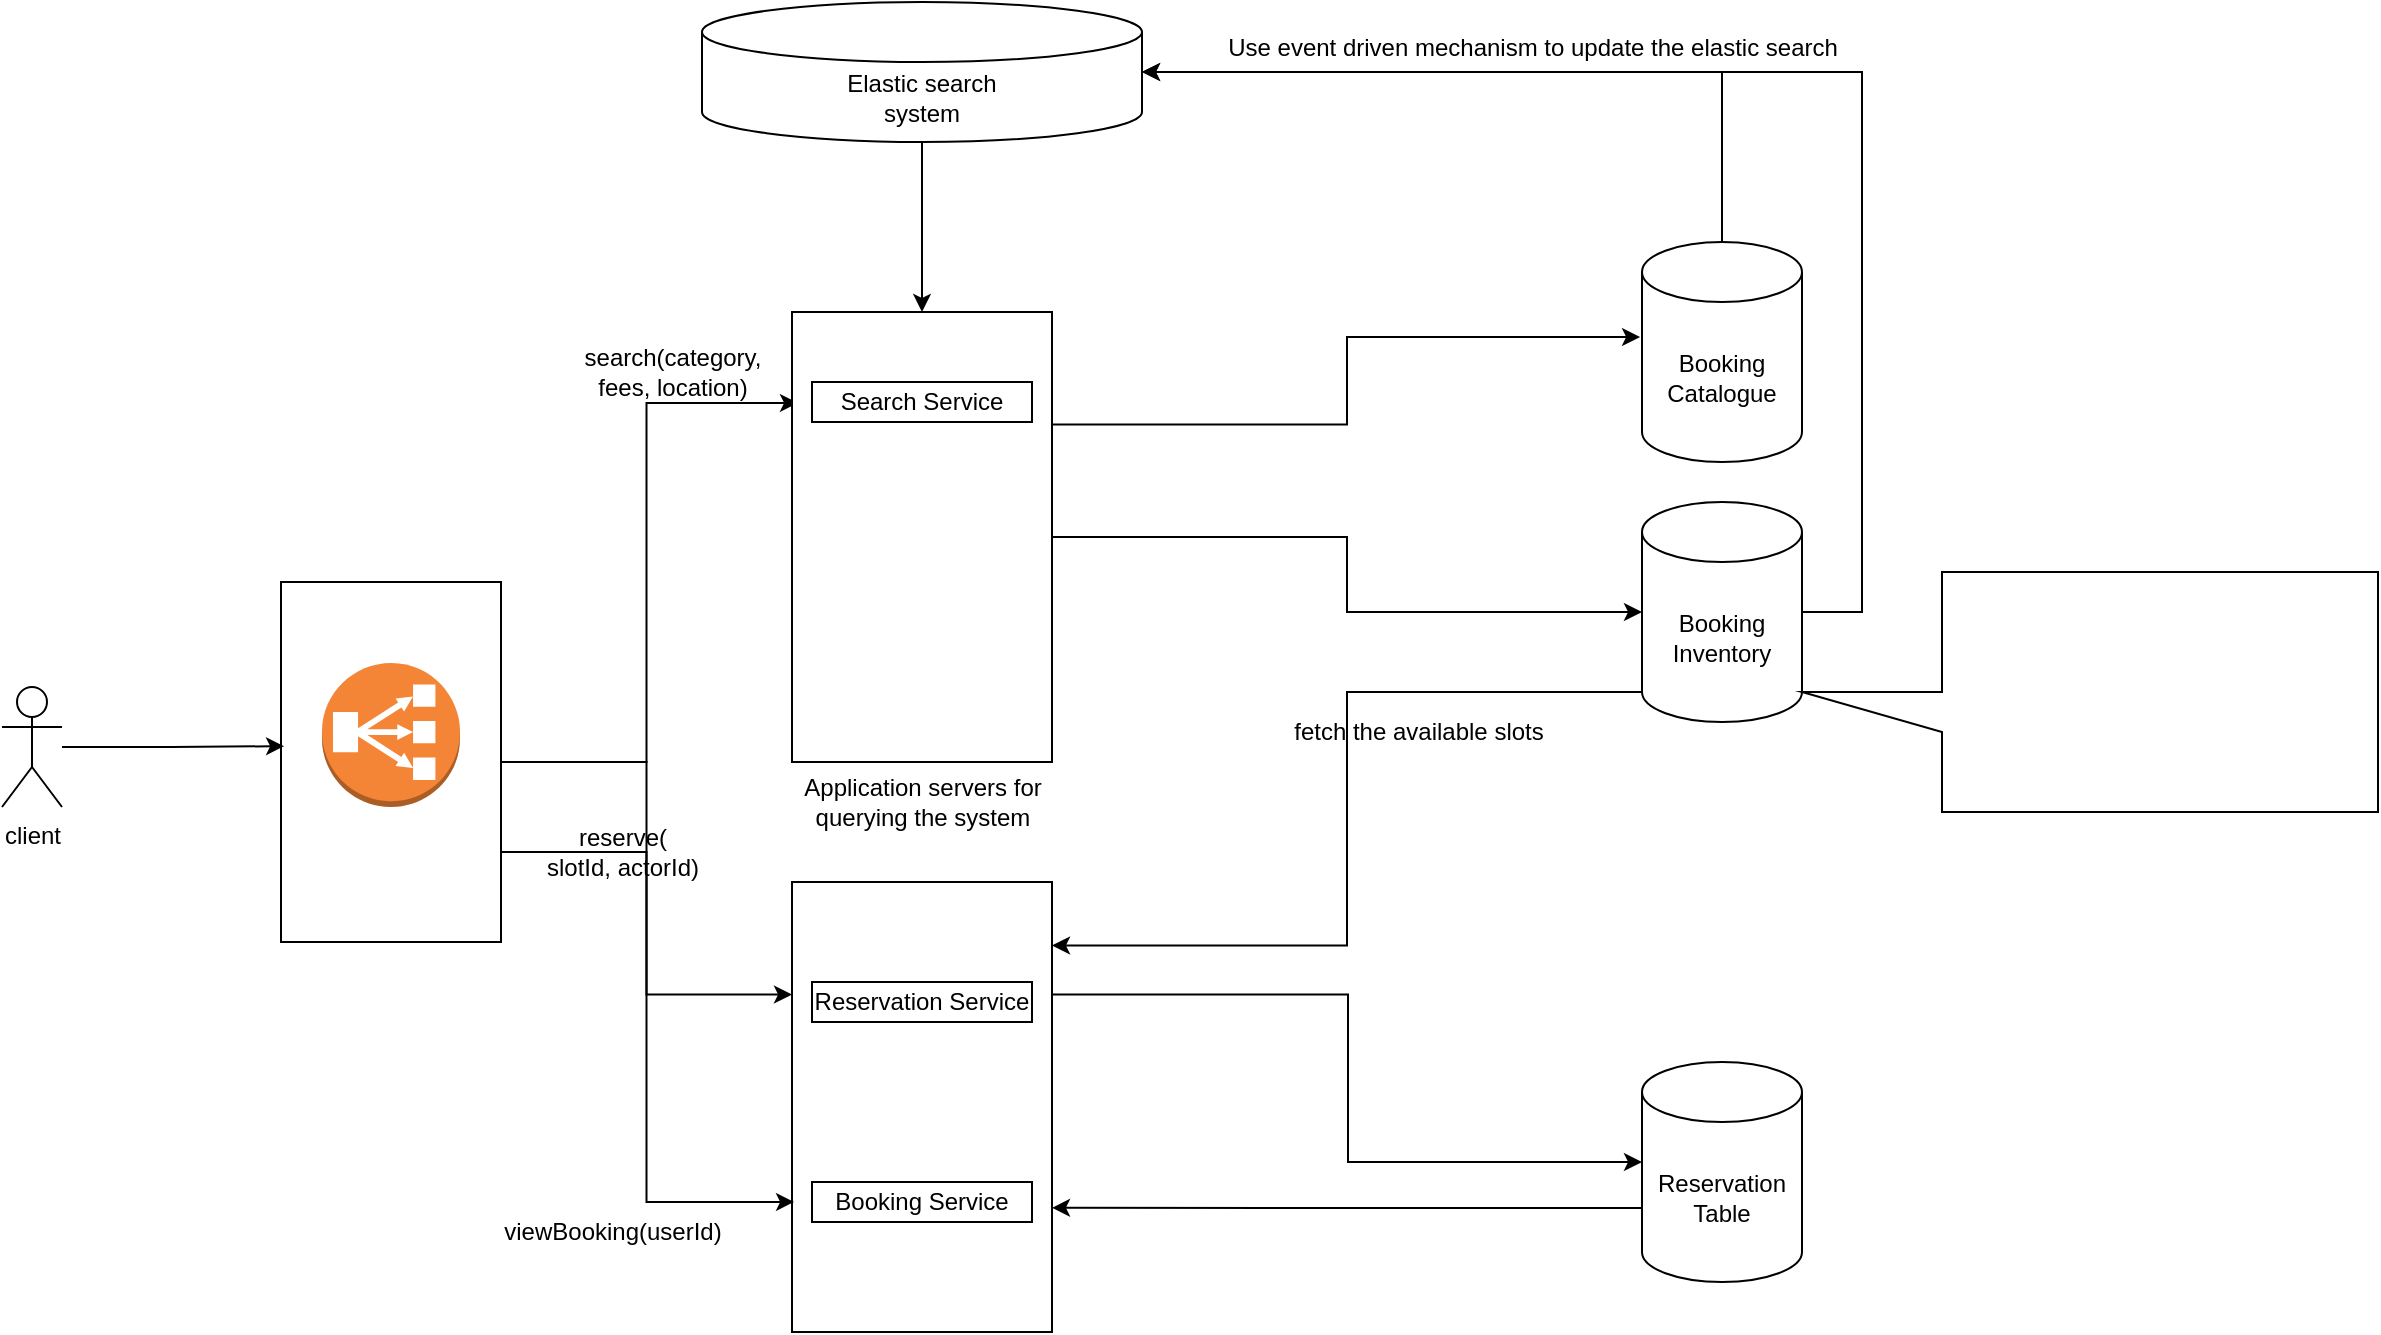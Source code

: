 <mxfile version="25.0.3">
  <diagram name="Page-1" id="8aClEWyfX_VV-lluVNKH">
    <mxGraphModel dx="2356" dy="863" grid="0" gridSize="10" guides="1" tooltips="1" connect="1" arrows="1" fold="1" page="1" pageScale="1" pageWidth="827" pageHeight="1169" math="0" shadow="0">
      <root>
        <mxCell id="0" />
        <mxCell id="1" parent="0" />
        <mxCell id="xSLGstXJj4RpFk7l7EjF-11" style="edgeStyle=orthogonalEdgeStyle;rounded=0;orthogonalLoop=1;jettySize=auto;html=1;entryX=0.023;entryY=0.202;entryDx=0;entryDy=0;entryPerimeter=0;" edge="1" parent="1" source="xSLGstXJj4RpFk7l7EjF-8" target="xSLGstXJj4RpFk7l7EjF-2">
          <mxGeometry relative="1" as="geometry">
            <mxPoint x="320" y="210" as="targetPoint" />
          </mxGeometry>
        </mxCell>
        <mxCell id="xSLGstXJj4RpFk7l7EjF-35" style="edgeStyle=orthogonalEdgeStyle;rounded=0;orthogonalLoop=1;jettySize=auto;html=1;exitX=1;exitY=0.75;exitDx=0;exitDy=0;entryX=0;entryY=0.25;entryDx=0;entryDy=0;" edge="1" parent="1" source="xSLGstXJj4RpFk7l7EjF-8" target="xSLGstXJj4RpFk7l7EjF-27">
          <mxGeometry relative="1" as="geometry" />
        </mxCell>
        <mxCell id="xSLGstXJj4RpFk7l7EjF-8" value="" style="rounded=0;whiteSpace=wrap;html=1;" vertex="1" parent="1">
          <mxGeometry x="79.5" y="300" width="110" height="180" as="geometry" />
        </mxCell>
        <mxCell id="xSLGstXJj4RpFk7l7EjF-1" value="client" style="shape=umlActor;verticalLabelPosition=bottom;verticalAlign=top;html=1;outlineConnect=0;" vertex="1" parent="1">
          <mxGeometry x="-60" y="352.5" width="30" height="60" as="geometry" />
        </mxCell>
        <mxCell id="xSLGstXJj4RpFk7l7EjF-2" value="" style="rounded=0;whiteSpace=wrap;html=1;" vertex="1" parent="1">
          <mxGeometry x="335" y="165" width="130" height="225" as="geometry" />
        </mxCell>
        <mxCell id="xSLGstXJj4RpFk7l7EjF-4" value="Search Service" style="rounded=0;whiteSpace=wrap;html=1;" vertex="1" parent="1">
          <mxGeometry x="345" y="200" width="110" height="20" as="geometry" />
        </mxCell>
        <mxCell id="xSLGstXJj4RpFk7l7EjF-5" value="Application servers for&lt;div&gt;querying the system&lt;/div&gt;" style="text;html=1;align=center;verticalAlign=middle;resizable=0;points=[];autosize=1;strokeColor=none;fillColor=none;" vertex="1" parent="1">
          <mxGeometry x="330" y="390" width="140" height="40" as="geometry" />
        </mxCell>
        <mxCell id="xSLGstXJj4RpFk7l7EjF-7" value="" style="outlineConnect=0;dashed=0;verticalLabelPosition=bottom;verticalAlign=top;align=center;html=1;shape=mxgraph.aws3.classic_load_balancer;fillColor=#F58536;gradientColor=none;" vertex="1" parent="1">
          <mxGeometry x="100" y="340.5" width="69" height="72" as="geometry" />
        </mxCell>
        <mxCell id="xSLGstXJj4RpFk7l7EjF-10" style="edgeStyle=orthogonalEdgeStyle;rounded=0;orthogonalLoop=1;jettySize=auto;html=1;entryX=0.014;entryY=0.456;entryDx=0;entryDy=0;entryPerimeter=0;" edge="1" parent="1" source="xSLGstXJj4RpFk7l7EjF-1" target="xSLGstXJj4RpFk7l7EjF-8">
          <mxGeometry relative="1" as="geometry" />
        </mxCell>
        <mxCell id="xSLGstXJj4RpFk7l7EjF-12" value="Booking Catalogue" style="shape=cylinder3;whiteSpace=wrap;html=1;boundedLbl=1;backgroundOutline=1;size=15;" vertex="1" parent="1">
          <mxGeometry x="760" y="130" width="80" height="110" as="geometry" />
        </mxCell>
        <mxCell id="xSLGstXJj4RpFk7l7EjF-14" value="Booking Inventory" style="shape=cylinder3;whiteSpace=wrap;html=1;boundedLbl=1;backgroundOutline=1;size=15;" vertex="1" parent="1">
          <mxGeometry x="760" y="260" width="80" height="110" as="geometry" />
        </mxCell>
        <mxCell id="xSLGstXJj4RpFk7l7EjF-15" value="search(category,&lt;div&gt;fees, location)&lt;/div&gt;" style="text;html=1;align=center;verticalAlign=middle;resizable=0;points=[];autosize=1;strokeColor=none;fillColor=none;" vertex="1" parent="1">
          <mxGeometry x="220" y="175" width="110" height="40" as="geometry" />
        </mxCell>
        <mxCell id="xSLGstXJj4RpFk7l7EjF-18" style="edgeStyle=orthogonalEdgeStyle;rounded=0;orthogonalLoop=1;jettySize=auto;html=1;exitX=1;exitY=0.25;exitDx=0;exitDy=0;entryX=-0.012;entryY=0.432;entryDx=0;entryDy=0;entryPerimeter=0;" edge="1" parent="1" source="xSLGstXJj4RpFk7l7EjF-2" target="xSLGstXJj4RpFk7l7EjF-12">
          <mxGeometry relative="1" as="geometry" />
        </mxCell>
        <mxCell id="xSLGstXJj4RpFk7l7EjF-19" style="edgeStyle=orthogonalEdgeStyle;rounded=0;orthogonalLoop=1;jettySize=auto;html=1;entryX=0;entryY=0.5;entryDx=0;entryDy=0;entryPerimeter=0;" edge="1" parent="1" source="xSLGstXJj4RpFk7l7EjF-2" target="xSLGstXJj4RpFk7l7EjF-14">
          <mxGeometry relative="1" as="geometry" />
        </mxCell>
        <mxCell id="xSLGstXJj4RpFk7l7EjF-25" style="edgeStyle=orthogonalEdgeStyle;rounded=0;orthogonalLoop=1;jettySize=auto;html=1;entryX=0.5;entryY=0;entryDx=0;entryDy=0;" edge="1" parent="1" source="xSLGstXJj4RpFk7l7EjF-20" target="xSLGstXJj4RpFk7l7EjF-2">
          <mxGeometry relative="1" as="geometry" />
        </mxCell>
        <mxCell id="xSLGstXJj4RpFk7l7EjF-20" value="Elastic search&lt;div&gt;system&lt;/div&gt;" style="shape=cylinder3;whiteSpace=wrap;html=1;boundedLbl=1;backgroundOutline=1;size=15;" vertex="1" parent="1">
          <mxGeometry x="290" y="10" width="220" height="70" as="geometry" />
        </mxCell>
        <mxCell id="xSLGstXJj4RpFk7l7EjF-21" style="edgeStyle=orthogonalEdgeStyle;rounded=0;orthogonalLoop=1;jettySize=auto;html=1;entryX=1;entryY=0.5;entryDx=0;entryDy=0;entryPerimeter=0;exitX=0.5;exitY=0;exitDx=0;exitDy=0;exitPerimeter=0;" edge="1" parent="1" source="xSLGstXJj4RpFk7l7EjF-12" target="xSLGstXJj4RpFk7l7EjF-20">
          <mxGeometry relative="1" as="geometry" />
        </mxCell>
        <mxCell id="xSLGstXJj4RpFk7l7EjF-23" style="edgeStyle=orthogonalEdgeStyle;rounded=0;orthogonalLoop=1;jettySize=auto;html=1;entryX=1;entryY=0.5;entryDx=0;entryDy=0;entryPerimeter=0;" edge="1" parent="1" source="xSLGstXJj4RpFk7l7EjF-14" target="xSLGstXJj4RpFk7l7EjF-20">
          <mxGeometry relative="1" as="geometry">
            <Array as="points">
              <mxPoint x="870" y="315" />
              <mxPoint x="870" y="45" />
            </Array>
          </mxGeometry>
        </mxCell>
        <mxCell id="xSLGstXJj4RpFk7l7EjF-24" value="Use event driven mechanism to update the elastic search" style="text;html=1;align=center;verticalAlign=middle;resizable=0;points=[];autosize=1;strokeColor=none;fillColor=none;" vertex="1" parent="1">
          <mxGeometry x="540" y="18" width="330" height="30" as="geometry" />
        </mxCell>
        <mxCell id="xSLGstXJj4RpFk7l7EjF-27" value="" style="rounded=0;whiteSpace=wrap;html=1;" vertex="1" parent="1">
          <mxGeometry x="335" y="450" width="130" height="225" as="geometry" />
        </mxCell>
        <mxCell id="xSLGstXJj4RpFk7l7EjF-29" value="Reservation Service" style="rounded=0;whiteSpace=wrap;html=1;" vertex="1" parent="1">
          <mxGeometry x="345" y="500" width="110" height="20" as="geometry" />
        </mxCell>
        <mxCell id="xSLGstXJj4RpFk7l7EjF-30" value="Booking Service" style="rounded=0;whiteSpace=wrap;html=1;" vertex="1" parent="1">
          <mxGeometry x="345" y="600" width="110" height="20" as="geometry" />
        </mxCell>
        <mxCell id="xSLGstXJj4RpFk7l7EjF-31" value="Reservation&lt;div&gt;Table&lt;/div&gt;" style="shape=cylinder3;whiteSpace=wrap;html=1;boundedLbl=1;backgroundOutline=1;size=15;" vertex="1" parent="1">
          <mxGeometry x="760" y="540" width="80" height="110" as="geometry" />
        </mxCell>
        <mxCell id="xSLGstXJj4RpFk7l7EjF-32" style="edgeStyle=orthogonalEdgeStyle;rounded=0;orthogonalLoop=1;jettySize=auto;html=1;exitX=1;exitY=0.25;exitDx=0;exitDy=0;" edge="1" parent="1" source="xSLGstXJj4RpFk7l7EjF-27">
          <mxGeometry relative="1" as="geometry">
            <mxPoint x="760" y="590" as="targetPoint" />
            <Array as="points">
              <mxPoint x="613" y="506" />
              <mxPoint x="613" y="590" />
              <mxPoint x="760" y="590" />
            </Array>
          </mxGeometry>
        </mxCell>
        <mxCell id="xSLGstXJj4RpFk7l7EjF-33" style="edgeStyle=orthogonalEdgeStyle;rounded=0;orthogonalLoop=1;jettySize=auto;html=1;exitX=0;exitY=1;exitDx=0;exitDy=-15;exitPerimeter=0;entryX=1;entryY=0.141;entryDx=0;entryDy=0;entryPerimeter=0;" edge="1" parent="1" source="xSLGstXJj4RpFk7l7EjF-14" target="xSLGstXJj4RpFk7l7EjF-27">
          <mxGeometry relative="1" as="geometry" />
        </mxCell>
        <mxCell id="xSLGstXJj4RpFk7l7EjF-34" value="fetch the available slots" style="text;html=1;align=center;verticalAlign=middle;resizable=0;points=[];autosize=1;strokeColor=none;fillColor=none;" vertex="1" parent="1">
          <mxGeometry x="573" y="360" width="150" height="30" as="geometry" />
        </mxCell>
        <mxCell id="xSLGstXJj4RpFk7l7EjF-37" value="reserve(&lt;div&gt;slotId, actorId)&lt;/div&gt;" style="text;html=1;align=center;verticalAlign=middle;resizable=0;points=[];autosize=1;strokeColor=none;fillColor=none;" vertex="1" parent="1">
          <mxGeometry x="200" y="415" width="100" height="40" as="geometry" />
        </mxCell>
        <mxCell id="xSLGstXJj4RpFk7l7EjF-38" style="edgeStyle=orthogonalEdgeStyle;rounded=0;orthogonalLoop=1;jettySize=auto;html=1;entryX=1;entryY=0.724;entryDx=0;entryDy=0;entryPerimeter=0;" edge="1" parent="1" source="xSLGstXJj4RpFk7l7EjF-31" target="xSLGstXJj4RpFk7l7EjF-27">
          <mxGeometry relative="1" as="geometry">
            <Array as="points">
              <mxPoint x="690" y="613" />
              <mxPoint x="690" y="613" />
            </Array>
          </mxGeometry>
        </mxCell>
        <mxCell id="xSLGstXJj4RpFk7l7EjF-40" style="edgeStyle=orthogonalEdgeStyle;rounded=0;orthogonalLoop=1;jettySize=auto;html=1;entryX=0.008;entryY=0.711;entryDx=0;entryDy=0;entryPerimeter=0;" edge="1" parent="1" source="xSLGstXJj4RpFk7l7EjF-8" target="xSLGstXJj4RpFk7l7EjF-27">
          <mxGeometry relative="1" as="geometry" />
        </mxCell>
        <mxCell id="xSLGstXJj4RpFk7l7EjF-41" value="viewBooking(userId)" style="text;html=1;align=center;verticalAlign=middle;resizable=0;points=[];autosize=1;strokeColor=none;fillColor=none;" vertex="1" parent="1">
          <mxGeometry x="180" y="610" width="130" height="30" as="geometry" />
        </mxCell>
        <mxCell id="xSLGstXJj4RpFk7l7EjF-42" value="" style="shape=callout;whiteSpace=wrap;html=1;perimeter=calloutPerimeter;direction=south;size=70;position=0.5;" vertex="1" parent="1">
          <mxGeometry x="840" y="295" width="288" height="120" as="geometry" />
        </mxCell>
      </root>
    </mxGraphModel>
  </diagram>
</mxfile>
